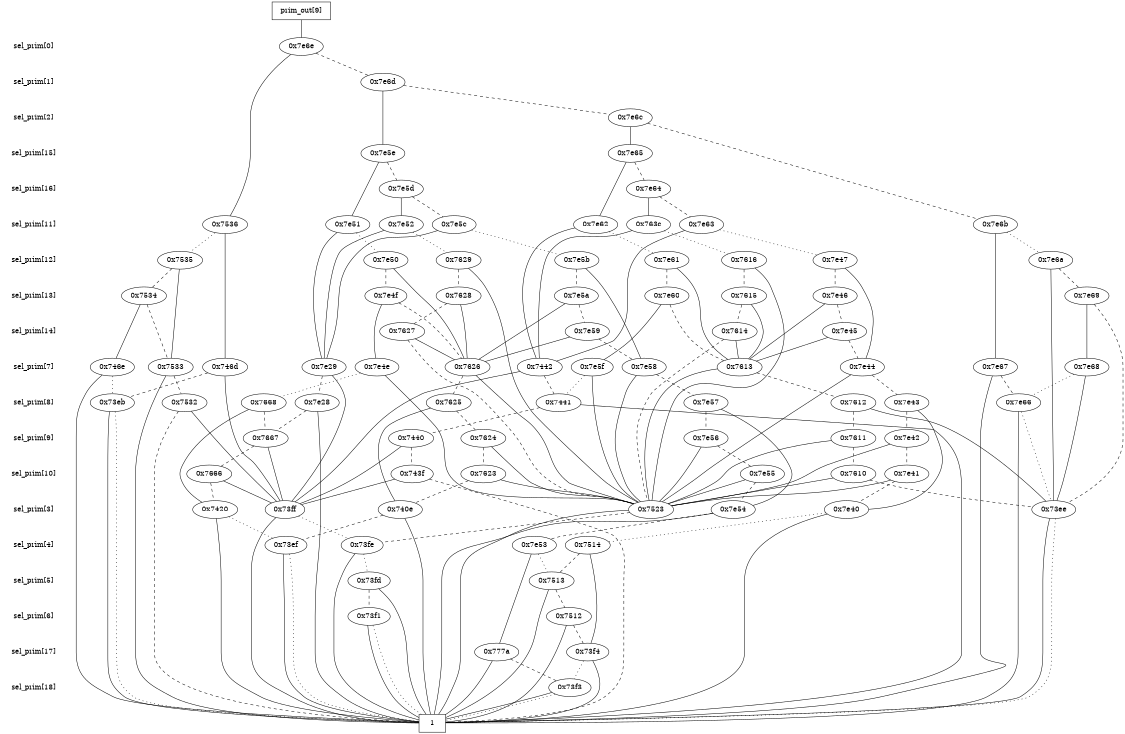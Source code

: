 digraph "DD" {
size = "7.5,10"
center = true;
edge [dir = none];
{ node [shape = plaintext];
  edge [style = invis];
  "CONST NODES" [style = invis];
" sel_prim[0] " -> " sel_prim[1] " -> " sel_prim[2] " -> " sel_prim[15] " -> " sel_prim[16] " -> " sel_prim[11] " -> " sel_prim[12] " -> " sel_prim[13] " -> " sel_prim[14] " -> " sel_prim[7] " -> " sel_prim[8] " -> " sel_prim[9] " -> " sel_prim[10] " -> " sel_prim[3] " -> " sel_prim[4] " -> " sel_prim[5] " -> " sel_prim[6] " -> " sel_prim[17] " -> " sel_prim[18] " -> "CONST NODES"; 
}
{ rank = same; node [shape = box]; edge [style = invis];
"  prim_out[9]  "; }
{ rank = same; " sel_prim[0] ";
"0x7e6e";
}
{ rank = same; " sel_prim[1] ";
"0x7e6d";
}
{ rank = same; " sel_prim[2] ";
"0x7e6c";
}
{ rank = same; " sel_prim[15] ";
"0x7e5e";
"0x7e65";
}
{ rank = same; " sel_prim[16] ";
"0x7e5d";
"0x7e64";
}
{ rank = same; " sel_prim[11] ";
"0x7e52";
"0x763c";
"0x7e6b";
"0x7e51";
"0x7e62";
"0x7536";
"0x7e5c";
"0x7e63";
}
{ rank = same; " sel_prim[12] ";
"0x7629";
"0x7e61";
"0x7e50";
"0x7535";
"0x7616";
"0x7e5b";
"0x7e47";
"0x7e6a";
}
{ rank = same; " sel_prim[13] ";
"0x7628";
"0x7534";
"0x7e46";
"0x7e5a";
"0x7e60";
"0x7e4f";
"0x7e69";
"0x7615";
}
{ rank = same; " sel_prim[14] ";
"0x7614";
"0x7e45";
"0x7e59";
"0x7627";
}
{ rank = same; " sel_prim[7] ";
"0x7e4e";
"0x746e";
"0x7e67";
"0x746d";
"0x7e29";
"0x7613";
"0x7e58";
"0x7533";
"0x7e5f";
"0x7e68";
"0x7e44";
"0x7442";
"0x7626";
}
{ rank = same; " sel_prim[8] ";
"0x7612";
"0x7e66";
"0x7e28";
"0x7e57";
"0x73eb";
"0x7532";
"0x7e43";
"0x7625";
"0x7441";
"0x7668";
}
{ rank = same; " sel_prim[9] ";
"0x7611";
"0x7667";
"0x7e56";
"0x7e42";
"0x7440";
"0x7624";
}
{ rank = same; " sel_prim[10] ";
"0x7e55";
"0x743f";
"0x7e41";
"0x7666";
"0x7610";
"0x7623";
}
{ rank = same; " sel_prim[3] ";
"0x7420";
"0x740e";
"0x7e40";
"0x7e54";
"0x73ee";
"0x73ff";
"0x7523";
}
{ rank = same; " sel_prim[4] ";
"0x7514";
"0x7e53";
"0x73ef";
"0x73fe";
}
{ rank = same; " sel_prim[5] ";
"0x73fd";
"0x7513";
}
{ rank = same; " sel_prim[6] ";
"0x7512";
"0x73f1";
}
{ rank = same; " sel_prim[17] ";
"0x777a";
"0x73f4";
}
{ rank = same; " sel_prim[18] ";
"0x73f3";
}
{ rank = same; "CONST NODES";
{ node [shape = box]; "0x73db";
}
}
"  prim_out[9]  " -> "0x7e6e" [style = solid];
"0x7e6e" -> "0x7536";
"0x7e6e" -> "0x7e6d" [style = dashed];
"0x7e6d" -> "0x7e5e";
"0x7e6d" -> "0x7e6c" [style = dashed];
"0x7e6c" -> "0x7e65";
"0x7e6c" -> "0x7e6b" [style = dashed];
"0x7e5e" -> "0x7e51";
"0x7e5e" -> "0x7e5d" [style = dashed];
"0x7e65" -> "0x7e62";
"0x7e65" -> "0x7e64" [style = dashed];
"0x7e5d" -> "0x7e52";
"0x7e5d" -> "0x7e5c" [style = dashed];
"0x7e64" -> "0x763c";
"0x7e64" -> "0x7e63" [style = dashed];
"0x7e52" -> "0x7e29";
"0x7e52" -> "0x7629" [style = dotted];
"0x763c" -> "0x7442";
"0x763c" -> "0x7616" [style = dotted];
"0x7e6b" -> "0x7e67";
"0x7e6b" -> "0x7e6a" [style = dotted];
"0x7e51" -> "0x7e29";
"0x7e51" -> "0x7e50" [style = dotted];
"0x7e62" -> "0x7442";
"0x7e62" -> "0x7e61" [style = dotted];
"0x7536" -> "0x746d";
"0x7536" -> "0x7535" [style = dotted];
"0x7e5c" -> "0x7e29";
"0x7e5c" -> "0x7e5b" [style = dotted];
"0x7e63" -> "0x7442";
"0x7e63" -> "0x7e47" [style = dotted];
"0x7629" -> "0x7523";
"0x7629" -> "0x7628" [style = dashed];
"0x7e61" -> "0x7613";
"0x7e61" -> "0x7e60" [style = dashed];
"0x7e50" -> "0x7626";
"0x7e50" -> "0x7e4f" [style = dashed];
"0x7535" -> "0x7533";
"0x7535" -> "0x7534" [style = dashed];
"0x7616" -> "0x7523";
"0x7616" -> "0x7615" [style = dashed];
"0x7e5b" -> "0x7e58";
"0x7e5b" -> "0x7e5a" [style = dashed];
"0x7e47" -> "0x7e44";
"0x7e47" -> "0x7e46" [style = dashed];
"0x7e6a" -> "0x73ee";
"0x7e6a" -> "0x7e69" [style = dashed];
"0x7628" -> "0x7626";
"0x7628" -> "0x7627" [style = dashed];
"0x7534" -> "0x746e";
"0x7534" -> "0x7533" [style = dashed];
"0x7e46" -> "0x7613";
"0x7e46" -> "0x7e45" [style = dashed];
"0x7e5a" -> "0x7626";
"0x7e5a" -> "0x7e59" [style = dashed];
"0x7e60" -> "0x7e5f";
"0x7e60" -> "0x7613" [style = dashed];
"0x7e4f" -> "0x7e4e";
"0x7e4f" -> "0x7626" [style = dashed];
"0x7e69" -> "0x7e68";
"0x7e69" -> "0x73ee" [style = dashed];
"0x7615" -> "0x7613";
"0x7615" -> "0x7614" [style = dashed];
"0x7614" -> "0x7613";
"0x7614" -> "0x7523" [style = dashed];
"0x7e45" -> "0x7613";
"0x7e45" -> "0x7e44" [style = dashed];
"0x7e59" -> "0x7626";
"0x7e59" -> "0x7e58" [style = dashed];
"0x7627" -> "0x7626";
"0x7627" -> "0x7523" [style = dashed];
"0x7e4e" -> "0x7523";
"0x7e4e" -> "0x7668" [style = dotted];
"0x746e" -> "0x73db";
"0x746e" -> "0x73eb" [style = dotted];
"0x7e67" -> "0x73db";
"0x7e67" -> "0x7e66" [style = dashed];
"0x746d" -> "0x73ff";
"0x746d" -> "0x73eb" [style = dashed];
"0x7e29" -> "0x73ff";
"0x7e29" -> "0x7e28" [style = dashed];
"0x7613" -> "0x7523";
"0x7613" -> "0x7612" [style = dashed];
"0x7e58" -> "0x7523";
"0x7e58" -> "0x7e57" [style = dashed];
"0x7533" -> "0x73db";
"0x7533" -> "0x7532" [style = dashed];
"0x7e5f" -> "0x7523";
"0x7e5f" -> "0x7441" [style = dotted];
"0x7e68" -> "0x73ee";
"0x7e68" -> "0x7e66" [style = dotted];
"0x7e44" -> "0x7523";
"0x7e44" -> "0x7e43" [style = dashed];
"0x7442" -> "0x73ff";
"0x7442" -> "0x7441" [style = dashed];
"0x7626" -> "0x7523";
"0x7626" -> "0x7625" [style = dashed];
"0x7612" -> "0x73ee";
"0x7612" -> "0x7611" [style = dashed];
"0x7e66" -> "0x73db";
"0x7e66" -> "0x73ee" [style = dotted];
"0x7e28" -> "0x73db";
"0x7e28" -> "0x7667" [style = dashed];
"0x7e57" -> "0x7e54";
"0x7e57" -> "0x7e56" [style = dashed];
"0x73eb" -> "0x73db";
"0x73eb" -> "0x73db" [style = dotted];
"0x7532" -> "0x73ff";
"0x7532" -> "0x73db" [style = dashed];
"0x7e43" -> "0x7e40";
"0x7e43" -> "0x7e42" [style = dashed];
"0x7625" -> "0x740e";
"0x7625" -> "0x7624" [style = dashed];
"0x7441" -> "0x73db";
"0x7441" -> "0x7440" [style = dashed];
"0x7668" -> "0x7420";
"0x7668" -> "0x7667" [style = dashed];
"0x7611" -> "0x7523";
"0x7611" -> "0x7610" [style = dashed];
"0x7667" -> "0x73ff";
"0x7667" -> "0x7666" [style = dashed];
"0x7e56" -> "0x7523";
"0x7e56" -> "0x7e55" [style = dashed];
"0x7e42" -> "0x7523";
"0x7e42" -> "0x7e41" [style = dashed];
"0x7440" -> "0x73ff";
"0x7440" -> "0x743f" [style = dashed];
"0x7624" -> "0x7523";
"0x7624" -> "0x7623" [style = dashed];
"0x7e55" -> "0x7523";
"0x7e55" -> "0x7e54" [style = dashed];
"0x743f" -> "0x73ff";
"0x743f" -> "0x73db" [style = dashed];
"0x7e41" -> "0x7523";
"0x7e41" -> "0x7e40" [style = dashed];
"0x7666" -> "0x73ff";
"0x7666" -> "0x7420" [style = dashed];
"0x7610" -> "0x7523";
"0x7610" -> "0x73ee" [style = dashed];
"0x7623" -> "0x7523";
"0x7623" -> "0x740e" [style = dashed];
"0x7420" -> "0x73db";
"0x7420" -> "0x73ef" [style = dotted];
"0x740e" -> "0x73db";
"0x740e" -> "0x73ef" [style = dashed];
"0x7e40" -> "0x73db";
"0x7e40" -> "0x7514" [style = dotted];
"0x7e54" -> "0x73db";
"0x7e54" -> "0x7e53" [style = dashed];
"0x73ee" -> "0x73db";
"0x73ee" -> "0x73db" [style = dotted];
"0x73ff" -> "0x73db";
"0x73ff" -> "0x73fe" [style = dotted];
"0x7523" -> "0x73db";
"0x7523" -> "0x73fe" [style = dashed];
"0x7514" -> "0x73f4";
"0x7514" -> "0x7513" [style = dashed];
"0x7e53" -> "0x777a";
"0x7e53" -> "0x7513" [style = dotted];
"0x73ef" -> "0x73db";
"0x73ef" -> "0x73db" [style = dotted];
"0x73fe" -> "0x73db";
"0x73fe" -> "0x73fd" [style = dotted];
"0x73fd" -> "0x73db";
"0x73fd" -> "0x73f1" [style = dashed];
"0x7513" -> "0x73db";
"0x7513" -> "0x7512" [style = dashed];
"0x7512" -> "0x73db";
"0x7512" -> "0x73f4" [style = dashed];
"0x73f1" -> "0x73db";
"0x73f1" -> "0x73db" [style = dotted];
"0x777a" -> "0x73db";
"0x777a" -> "0x73f3" [style = dashed];
"0x73f4" -> "0x73db";
"0x73f4" -> "0x73f3" [style = dotted];
"0x73f3" -> "0x73db";
"0x73f3" -> "0x73db" [style = dotted];
"0x73db" [label = "1"];
}
